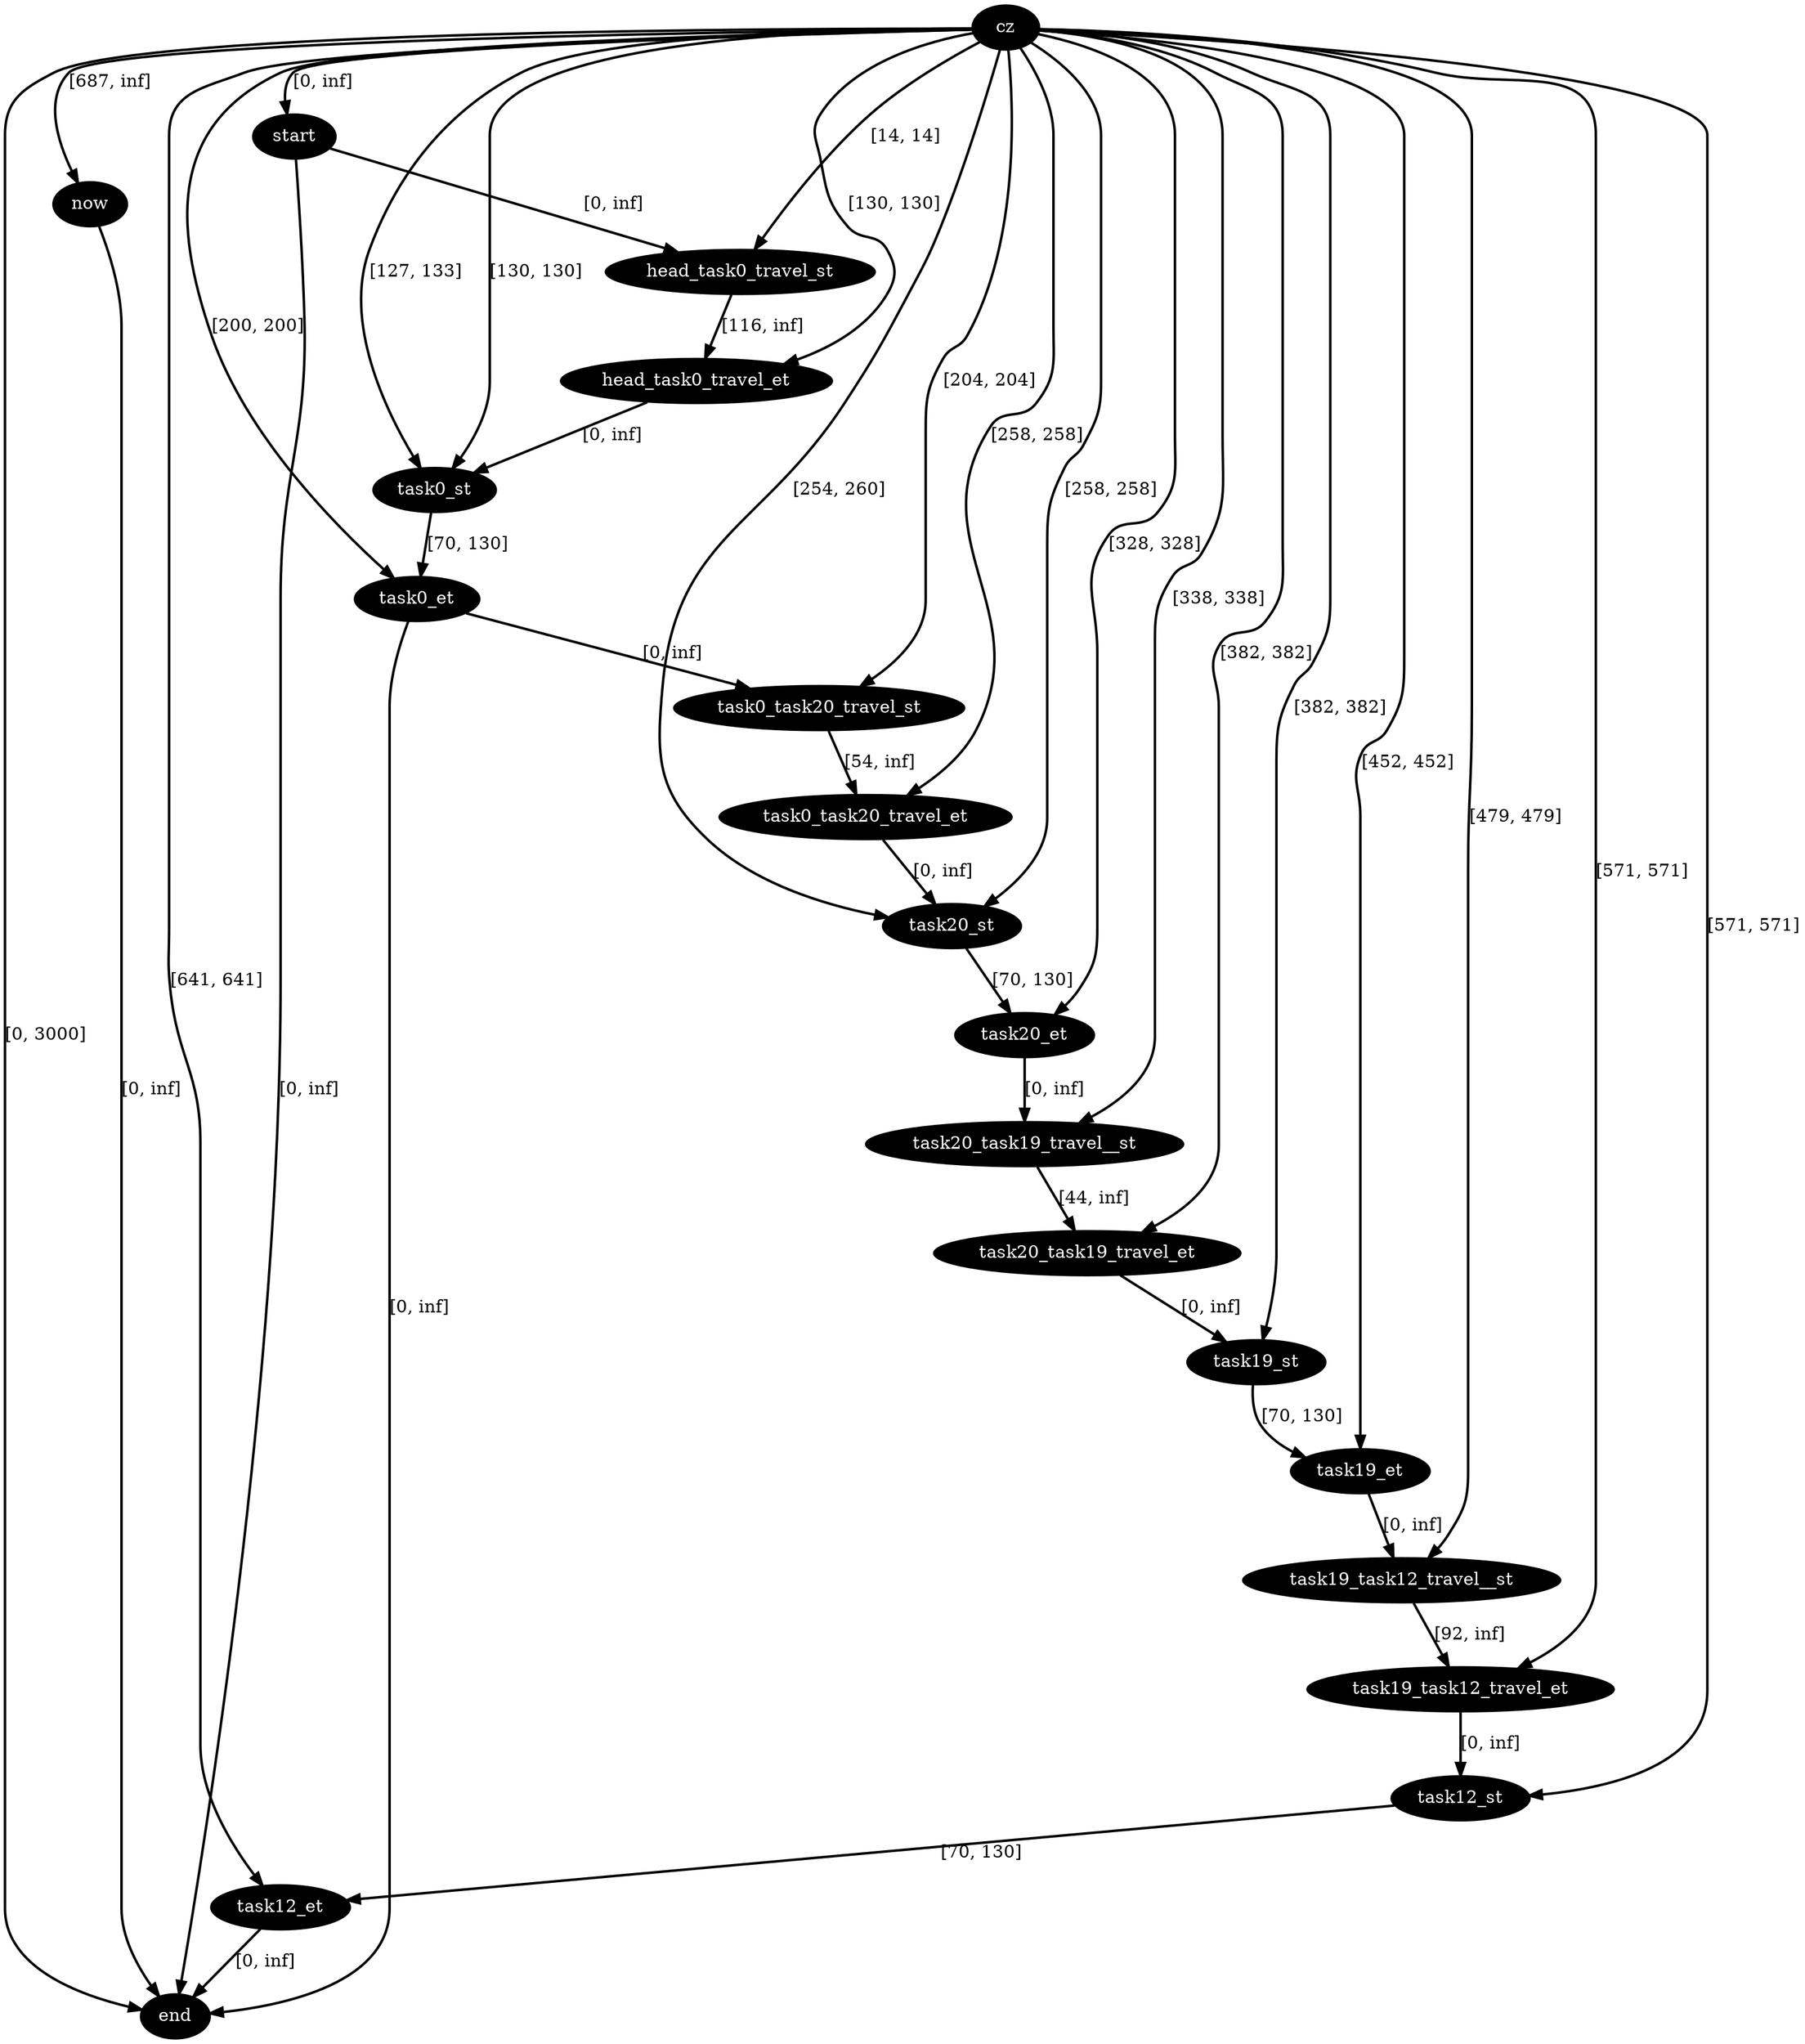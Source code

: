 digraph plan {
0[label="cz",style=filled,fillcolor=black,fontcolor=white];
1[label="start",style=filled,fillcolor=black,fontcolor=white];
2[label="now",style=filled,fillcolor=black,fontcolor=white];
3[label="end",style=filled,fillcolor=black,fontcolor=white];
7[label="head_task0_travel_st",style=filled,fillcolor=black,fontcolor=white];
8[label="head_task0_travel_et",style=filled,fillcolor=black,fontcolor=white];
9[label="task0_st",style=filled,fillcolor=black,fontcolor=white];
10[label="task0_et",style=filled,fillcolor=black,fontcolor=white];
28[label="task12_st",style=filled,fillcolor=black,fontcolor=white];
29[label="task12_et",style=filled,fillcolor=black,fontcolor=white];
66[label="task19_st",style=filled,fillcolor=black,fontcolor=white];
67[label="task19_et",style=filled,fillcolor=black,fontcolor=white];
86[label="task20_st",style=filled,fillcolor=black,fontcolor=white];
87[label="task20_et",style=filled,fillcolor=black,fontcolor=white];
101[label="task0_task20_travel_st",style=filled,fillcolor=black,fontcolor=white];
102[label="task0_task20_travel_et",style=filled,fillcolor=black,fontcolor=white];
104[label="task20_task19_travel__st",style=filled,fillcolor=black,fontcolor=white];
105[label="task20_task19_travel_et",style=filled,fillcolor=black,fontcolor=white];
107[label="task19_task12_travel__st",style=filled,fillcolor=black,fontcolor=white];
108[label="task19_task12_travel_et",style=filled,fillcolor=black,fontcolor=white];
"0"->"1"[label="[0, inf]",penwidth=2,color=black];
"0"->"3"[label="[0, 3000]",penwidth=2,color=black];
"7"->"8"[label="[116, inf]",penwidth=2,color=black];
"0"->"8"[label="[130, 130]",penwidth=2,color=black];
"1"->"7"[label="[0, inf]",penwidth=2,color=black];
"0"->"7"[label="[14, 14]",penwidth=2,color=black];
"0"->"2"[label="[687, inf]",penwidth=2,color=black];
"2"->"3"[label="[0, inf]",penwidth=2,color=black];
"1"->"3"[label="[0, inf]",penwidth=2,color=black];
"0"->"10"[label="[200, 200]",penwidth=2,color=black];
"10"->"3"[label="[0, inf]",penwidth=2,color=black];
"0"->"9"[label="[130, 130]",penwidth=2,color=black];
"0"->"9"[label="[127, 133]",penwidth=2,color=black];
"101"->"102"[label="[54, inf]",penwidth=2,color=black];
"0"->"102"[label="[258, 258]",penwidth=2,color=black];
"10"->"101"[label="[0, inf]",penwidth=2,color=black];
"0"->"101"[label="[204, 204]",penwidth=2,color=black];
"9"->"10"[label="[70, 130]",penwidth=2,color=black];
"8"->"9"[label="[0, inf]",penwidth=2,color=black];
"0"->"29"[label="[641, 641]",penwidth=2,color=black];
"29"->"3"[label="[0, inf]",penwidth=2,color=black];
"0"->"28"[label="[571, 571]",penwidth=2,color=black];
"28"->"29"[label="[70, 130]",penwidth=2,color=black];
"0"->"67"[label="[452, 452]",penwidth=2,color=black];
"0"->"66"[label="[382, 382]",penwidth=2,color=black];
"0"->"107"[label="[479, 479]",penwidth=2,color=black];
"108"->"28"[label="[0, inf]",penwidth=2,color=black];
"0"->"108"[label="[571, 571]",penwidth=2,color=black];
"67"->"107"[label="[0, inf]",penwidth=2,color=black];
"107"->"108"[label="[92, inf]",penwidth=2,color=black];
"66"->"67"[label="[70, 130]",penwidth=2,color=black];
"0"->"87"[label="[328, 328]",penwidth=2,color=black];
"0"->"86"[label="[258, 258]",penwidth=2,color=black];
"0"->"86"[label="[254, 260]",penwidth=2,color=black];
"0"->"104"[label="[338, 338]",penwidth=2,color=black];
"105"->"66"[label="[0, inf]",penwidth=2,color=black];
"0"->"105"[label="[382, 382]",penwidth=2,color=black];
"87"->"104"[label="[0, inf]",penwidth=2,color=black];
"104"->"105"[label="[44, inf]",penwidth=2,color=black];
"86"->"87"[label="[70, 130]",penwidth=2,color=black];
"102"->"86"[label="[0, inf]",penwidth=2,color=black];
}
